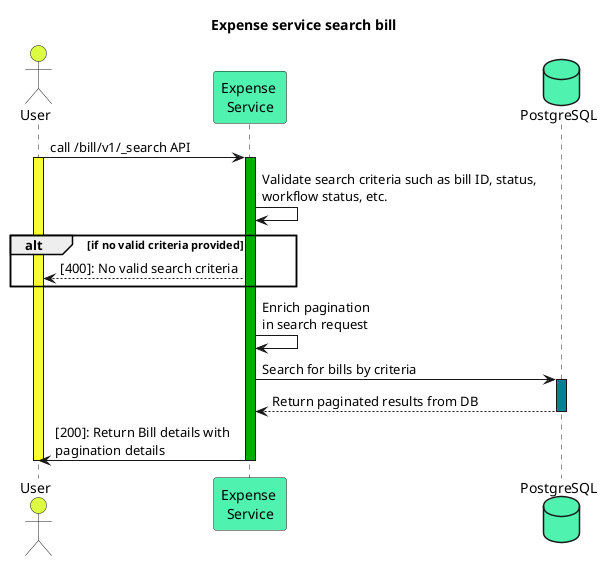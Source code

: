 @startuml
title: Expense service search bill
actor user as "User" order 0 #ddff41
participant Expense as "Expense \nService" #4Ff2AF
database DB as "PostgreSQL" #4Ff2AF

user -> Expense : call /bill/v1/_search API
activate user #Fafd30
activate Expense #00ad00

Expense -> Expense: Validate search criteria such as bill ID, status, \nworkflow status, etc.
alt if no valid criteria provided
    Expense --> user: [400]: No valid search criteria
end

Expense -> Expense: Enrich pagination \nin search request


Expense -> DB : Search for bills by criteria
activate DB #008390
DB --> Expense : Return paginated results from DB
deactivate DB

Expense -> user : [200]: Return Bill details with \npagination details
deactivate Expense
deactivate user

@enduml
